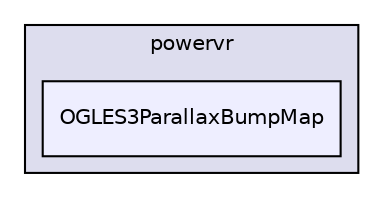 digraph "PVR/SDK_3.4/Examples/Intermediate/ParallaxBumpMap/OGLES3/Build/Android/src/com/powervr/OGLES3ParallaxBumpMap" {
  compound=true
  node [ fontsize="10", fontname="Helvetica"];
  edge [ labelfontsize="10", labelfontname="Helvetica"];
  subgraph clusterdir_3db610a29c002d28b5b1a311a34d0ea6 {
    graph [ bgcolor="#ddddee", pencolor="black", label="powervr" fontname="Helvetica", fontsize="10", URL="dir_3db610a29c002d28b5b1a311a34d0ea6.html"]
  dir_190082238e6a4df9773799c897ddba0e [shape=box, label="OGLES3ParallaxBumpMap", style="filled", fillcolor="#eeeeff", pencolor="black", URL="dir_190082238e6a4df9773799c897ddba0e.html"];
  }
}
